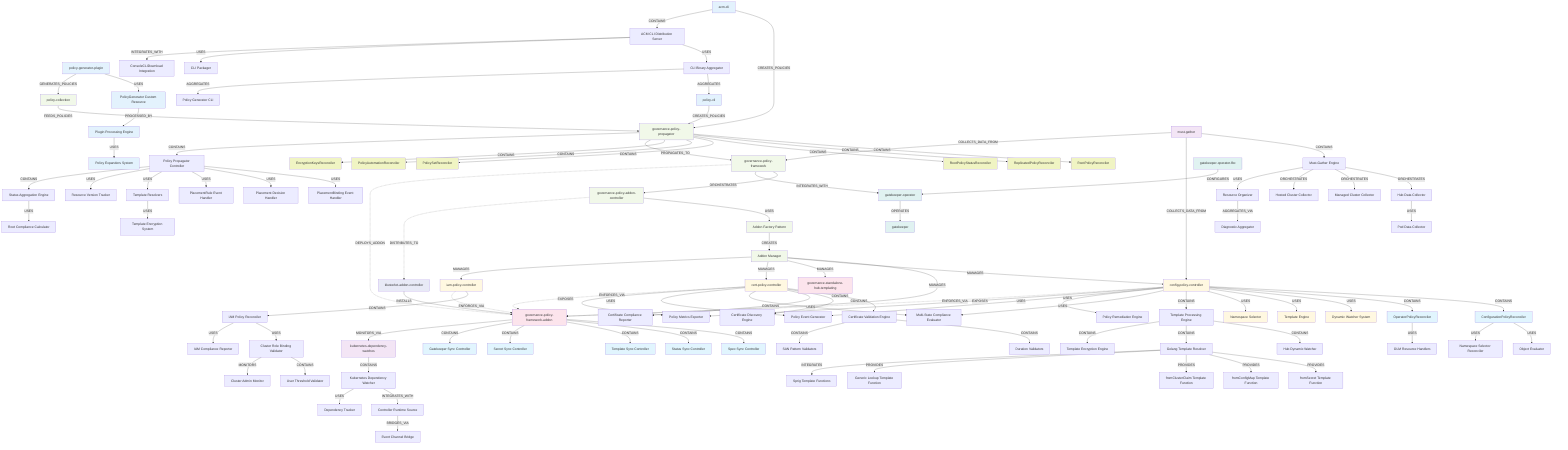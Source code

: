 graph TB
    %% RHACM Governance, Risk & Compliance - Real Components Only
    
    %% Policy Creation & Management Tools
    POLICY_GEN[policy-generator-plugin]
    POLICY_CLI[policy-cli]
    ACM_CLI[acm-cli]
    POLICY_COLLECTION[policy-collection]
    
    %% Enhanced ACM CLI Distribution System
    CLI_DISTRIBUTION_SERVER[ACM CLI Distribution Server]
    CLI_BINARY_AGGREGATOR[CLI Binary Aggregator]
    CLI_PACKAGER[CLI Packager]
    POLICY_GENERATOR_CLI[Policy Generator CLI]
    CONSOLE_CLI_DOWNLOAD[ConsoleCLIDownload Integration]
    
    %% Hub Policy Controllers
    GOV_POLICY_PROP[governance-policy-propagator]
    GOV_POLICY_FRAMEWORK[governance-policy-framework]
    GOV_POLICY_ADDON_CTRL[governance-policy-addon-controller]
    
    %% Policy Type Controllers
    CONFIG_POLICY_CTRL[config-policy-controller]
    CERT_POLICY_CTRL[cert-policy-controller]
    IAM_POLICY_CTRL[iam-policy-controller]
    
    %% Enhanced Policy-Generator Components
    POLICY_GENERATOR_CR[PolicyGenerator Custom Resource]
    PLUGIN_PROCESSING_ENGINE[Plugin Processing Engine]
    POLICY_EXPANDERS[Policy Expanders System]
    
    %% Enhanced Governance-Policy-Propagator Controllers
    ROOT_POLICY_RECONCILER[RootPolicyReconciler]
    REPLICATED_POLICY_RECONCILER[ReplicatedPolicyReconciler]
    ROOT_POLICY_STATUS_RECONCILER[RootPolicyStatusReconciler]
    POLICY_SET_RECONCILER[PolicySetReconciler]
    POLICY_AUTOMATION_RECONCILER[PolicyAutomationReconciler]
    ENCRYPTION_KEYS_RECONCILER[EncryptionKeysReconciler]
    
    %% Enhanced Addon Controller Components
    ADDON_FACTORY[Addon Factory Pattern]
    ADDON_MANAGER[Addon Manager]
    GOV_STANDALONE_HUB_TEMPLATING[governance-standalone-hub-templating]
    
    %% Enhanced Framework Addon Controllers
    SPEC_SYNC_CTRL[Spec Sync Controller]
    STATUS_SYNC_CTRL[Status Sync Controller]
    TEMPLATE_SYNC_CTRL[Template Sync Controller]
    SECRET_SYNC_CTRL[Secret Sync Controller]
    GATEKEEPER_SYNC_CTRL[Gatekeeper Sync Controller]
    
    %% Enhanced Config-Policy-Controller Components
    CONFIGURATION_POLICY_RECONCILER[ConfigurationPolicyReconciler]
    OPERATOR_POLICY_RECONCILER[OperatorPolicyReconciler]
    DYNAMIC_WATCHER[Dynamic Watcher System]
    TEMPLATE_ENGINE[Template Engine]
    NAMESPACE_SELECTOR[Namespace Selector]
    
    %% Advanced Template Processing Engine
    TEMPLATE_PROCESSING_ENGINE[Template Processing Engine]
    HUB_DYNAMIC_WATCHER[Hub Dynamic Watcher]
    GOLANG_TEMPLATE_RESOLVER[Golang Template Resolver]
    TEMPLATE_ENCRYPTION_ENGINE[Template Encryption Engine]
    OBJECT_EVALUATOR[Object Evaluator]
    NAMESPACE_SELECTOR_RECONCILER[Namespace Selector Reconciler]
    OLM_HANDLERS[OLM Resource Handlers]
    
    %% Template Functions Suite
    FROM_SECRET_FUNC[fromSecret Template Function]
    FROM_CONFIGMAP_FUNC[fromConfigMap Template Function]
    FROM_CLUSTERCLAIM_FUNC[fromClusterClaim Template Function]
    LOOKUP_FUNC[Generic Lookup Template Function]
    SPRIG_FUNCTIONS[Sprig Template Functions]
    
    %% Enhanced Certificate Policy Controller Components
    CERT_VALIDATION_ENGINE[Certificate Validation Engine]
    DURATION_VALIDATORS[Duration Validators]
    SAN_PATTERN_VALIDATORS[SAN Pattern Validators]
    CERT_DISCOVERY_ENGINE[Certificate Discovery Engine]
    CERT_COMPLIANCE_REPORTER[Certificate Compliance Reporter]
    
    %% Policy Compliance & Remediation Engines
    COMPLIANCE_EVALUATOR[Multi-State Compliance Evaluator]
    REMEDIATION_ENGINE[Policy Remediation Engine]
    EVENT_GENERATOR[Policy Event Generator]
    METRICS_EXPORTER[Policy Metrics Exporter]
    
    %% Enhanced Policy Propagator Components
    POLICY_PROPAGATOR_CTRL[Policy Propagator Controller]
    PLACEMENT_BINDING_HANDLER[PlacementBinding Event Handler]
    PLACEMENT_DECISION_HANDLER[Placement Decision Handler]
    PLACEMENT_RULE_HANDLER[PlacementRule Event Handler]
    TEMPLATE_RESOLVERS[Template Resolvers]
    RESOURCE_VERSION_TRACKER[Resource Version Tracker]
    STATUS_AGGREGATION_ENGINE[Status Aggregation Engine]
    ROOT_COMPLIANCE_CALCULATOR[Root Compliance Calculator]
    ENCRYPTION_SYSTEM[Template Encryption System]
    
    %% IAM Policy Controller Internals
    IAM_POLICY_RECONCILER[IAM Policy Reconciler]
    CLUSTER_ROLE_BINDING_VALIDATOR[Cluster Role Binding Validator]
    IAM_COMPLIANCE_REPORTER[IAM Compliance Reporter]
    USER_THRESHOLD_VALIDATOR[User Threshold Validator]
    CLUSTER_ADMIN_MONITOR[Cluster Admin Monitor]
    
    %% Kubernetes Dependency Watching System
    DEPENDENCY_WATCHER[Kubernetes Dependency Watcher]
    CONTROLLER_RUNTIME_SOURCE[Controller Runtime Source]
    DEPENDENCY_TRACKER[Dependency Tracker]
    EVENT_CHANNEL_BRIDGE[Event Channel Bridge]
    
    %% Must-Gather Diagnostic System
    MUST_GATHER_ENGINE[Must-Gather Engine]
    HUB_DATA_COLLECTOR[Hub Data Collector]
    MANAGED_CLUSTER_COLLECTOR[Managed Cluster Collector]
    HOSTED_CLUSTER_COLLECTOR[Hosted Cluster Collector]
    POD_DATA_COLLECTOR[Pod Data Collector]
    RESOURCE_ORGANIZER[Resource Organizer]
    DIAGNOSTIC_AGGREGATOR[Diagnostic Aggregator]
    
    %% OPA Gatekeeper Components
    GATEKEEPER[gatekeeper]
    GATEKEEPER_OP[gatekeeper-operator]
    GATEKEEPER_FBC[gatekeeper-operator-fbc]
    
    %% Spoke Components
    KLUSTERLET_ADDON_CTRL[klusterlet-addon-controller]
    GOV_POLICY_FRAMEWORK_ADDON[governance-policy-framework-addon]
    
    %% Infrastructure
    K8S_DEPENDENCY_WATCHES[kubernetes-dependency-watches]
    MUST_GATHER[must-gather]
    
    %% Enhanced Policy Creation & Management Flow
    POLICY_CLI -->|CREATES_POLICIES| GOV_POLICY_PROP
    ACM_CLI -->|CREATES_POLICIES| GOV_POLICY_PROP
    POLICY_GEN -->|USES| POLICY_GENERATOR_CR
    POLICY_GENERATOR_CR -->|PROCESSED_BY| PLUGIN_PROCESSING_ENGINE
    PLUGIN_PROCESSING_ENGINE -->|USES| POLICY_EXPANDERS
    POLICY_GEN -->|GENERATES_POLICIES| POLICY_COLLECTION
    POLICY_COLLECTION -->|FEEDS_POLICIES| GOV_POLICY_PROP
    
    %% Enhanced Governance-Policy-Propagator Internal Architecture
    GOV_POLICY_PROP -->|CONTAINS| ROOT_POLICY_RECONCILER
    GOV_POLICY_PROP -->|CONTAINS| REPLICATED_POLICY_RECONCILER
    GOV_POLICY_PROP -->|CONTAINS| ROOT_POLICY_STATUS_RECONCILER
    GOV_POLICY_PROP -->|CONTAINS| POLICY_SET_RECONCILER
    GOV_POLICY_PROP -->|CONTAINS| POLICY_AUTOMATION_RECONCILER
    GOV_POLICY_PROP -->|CONTAINS| ENCRYPTION_KEYS_RECONCILER
    
    %% Enhanced Hub Policy Framework
    GOV_POLICY_PROP -->|PROPAGATES_TO| GOV_POLICY_FRAMEWORK
    GOV_POLICY_FRAMEWORK -->|ORCHESTRATES| GOV_POLICY_ADDON_CTRL
    
    %% Enhanced Addon Controller Architecture
    GOV_POLICY_ADDON_CTRL -->|USES| ADDON_FACTORY
    ADDON_FACTORY -->|CREATES| ADDON_MANAGER
    ADDON_MANAGER -->|MANAGES| GOV_POLICY_FRAMEWORK_ADDON
    ADDON_MANAGER -->|MANAGES| CONFIG_POLICY_CTRL
    ADDON_MANAGER -->|MANAGES| GOV_STANDALONE_HUB_TEMPLATING
    ADDON_MANAGER -->|MANAGES| CERT_POLICY_CTRL
    ADDON_MANAGER -->|MANAGES| IAM_POLICY_CTRL
    
    %% Enhanced Framework Addon Internal Controllers
    GOV_POLICY_FRAMEWORK_ADDON -->|CONTAINS| SPEC_SYNC_CTRL
    GOV_POLICY_FRAMEWORK_ADDON -->|CONTAINS| STATUS_SYNC_CTRL
    GOV_POLICY_FRAMEWORK_ADDON -->|CONTAINS| TEMPLATE_SYNC_CTRL
    GOV_POLICY_FRAMEWORK_ADDON -->|CONTAINS| SECRET_SYNC_CTRL
    GOV_POLICY_FRAMEWORK_ADDON -->|CONTAINS| GATEKEEPER_SYNC_CTRL
    
    %% Enhanced Config-Policy-Controller Internal Architecture
    CONFIG_POLICY_CTRL -->|CONTAINS| CONFIGURATION_POLICY_RECONCILER
    CONFIG_POLICY_CTRL -->|CONTAINS| OPERATOR_POLICY_RECONCILER
    CONFIG_POLICY_CTRL -->|USES| DYNAMIC_WATCHER
    CONFIG_POLICY_CTRL -->|USES| TEMPLATE_ENGINE
    CONFIG_POLICY_CTRL -->|USES| NAMESPACE_SELECTOR
    
    %% Enhanced Template Processing Architecture
    CONFIG_POLICY_CTRL -->|CONTAINS| TEMPLATE_PROCESSING_ENGINE
    TEMPLATE_PROCESSING_ENGINE -->|CONTAINS| HUB_DYNAMIC_WATCHER
    TEMPLATE_PROCESSING_ENGINE -->|CONTAINS| GOLANG_TEMPLATE_RESOLVER
    TEMPLATE_PROCESSING_ENGINE -->|CONTAINS| TEMPLATE_ENCRYPTION_ENGINE
    CONFIGURATION_POLICY_RECONCILER -->|USES| OBJECT_EVALUATOR
    CONFIGURATION_POLICY_RECONCILER -->|USES| NAMESPACE_SELECTOR_RECONCILER
    OPERATOR_POLICY_RECONCILER -->|USES| OLM_HANDLERS
    
    %% Template Functions Integration
    GOLANG_TEMPLATE_RESOLVER -->|PROVIDES| FROM_SECRET_FUNC
    GOLANG_TEMPLATE_RESOLVER -->|PROVIDES| FROM_CONFIGMAP_FUNC
    GOLANG_TEMPLATE_RESOLVER -->|PROVIDES| FROM_CLUSTERCLAIM_FUNC
    GOLANG_TEMPLATE_RESOLVER -->|PROVIDES| LOOKUP_FUNC
    GOLANG_TEMPLATE_RESOLVER -->|INTEGRATES| SPRIG_FUNCTIONS
    
    %% Enhanced Certificate Policy Controller Architecture
    CERT_POLICY_CTRL -->|CONTAINS| CERT_VALIDATION_ENGINE
    CERT_VALIDATION_ENGINE -->|CONTAINS| DURATION_VALIDATORS
    CERT_VALIDATION_ENGINE -->|CONTAINS| SAN_PATTERN_VALIDATORS
    CERT_POLICY_CTRL -->|CONTAINS| CERT_DISCOVERY_ENGINE
    CERT_POLICY_CTRL -->|CONTAINS| CERT_COMPLIANCE_REPORTER
    
    %% Policy Compliance & Remediation Integration
    CONFIG_POLICY_CTRL -->|USES| COMPLIANCE_EVALUATOR
    CONFIG_POLICY_CTRL -->|USES| REMEDIATION_ENGINE
    CONFIG_POLICY_CTRL -->|USES| EVENT_GENERATOR
    CONFIG_POLICY_CTRL -->|EXPOSES| METRICS_EXPORTER
    CERT_POLICY_CTRL -->|USES| COMPLIANCE_EVALUATOR
    CERT_POLICY_CTRL -->|USES| EVENT_GENERATOR
    CERT_POLICY_CTRL -->|EXPOSES| METRICS_EXPORTER
    
    %% ACM CLI Distribution Architecture
    ACM_CLI -->|CONTAINS| CLI_DISTRIBUTION_SERVER
    CLI_DISTRIBUTION_SERVER -->|USES| CLI_BINARY_AGGREGATOR
    CLI_DISTRIBUTION_SERVER -->|USES| CLI_PACKAGER
    CLI_BINARY_AGGREGATOR -->|AGGREGATES| POLICY_CLI
    CLI_BINARY_AGGREGATOR -->|AGGREGATES| POLICY_GENERATOR_CLI
    CLI_DISTRIBUTION_SERVER -->|INTEGRATES_WITH| CONSOLE_CLI_DOWNLOAD
    
    %% Enhanced Policy Propagator Architecture
    GOV_POLICY_PROP -->|CONTAINS| POLICY_PROPAGATOR_CTRL
    POLICY_PROPAGATOR_CTRL -->|USES| PLACEMENT_BINDING_HANDLER
    POLICY_PROPAGATOR_CTRL -->|USES| PLACEMENT_DECISION_HANDLER
    POLICY_PROPAGATOR_CTRL -->|USES| PLACEMENT_RULE_HANDLER
    POLICY_PROPAGATOR_CTRL -->|USES| TEMPLATE_RESOLVERS
    POLICY_PROPAGATOR_CTRL -->|USES| RESOURCE_VERSION_TRACKER
    POLICY_PROPAGATOR_CTRL -->|CONTAINS| STATUS_AGGREGATION_ENGINE
    STATUS_AGGREGATION_ENGINE -->|USES| ROOT_COMPLIANCE_CALCULATOR
    TEMPLATE_RESOLVERS -->|USES| ENCRYPTION_SYSTEM
    
    %% IAM Policy Controller Architecture
    IAM_POLICY_CTRL -->|CONTAINS| IAM_POLICY_RECONCILER
    IAM_POLICY_RECONCILER -->|USES| CLUSTER_ROLE_BINDING_VALIDATOR
    IAM_POLICY_RECONCILER -->|USES| IAM_COMPLIANCE_REPORTER
    CLUSTER_ROLE_BINDING_VALIDATOR -->|CONTAINS| USER_THRESHOLD_VALIDATOR
    CLUSTER_ROLE_BINDING_VALIDATOR -->|MONITORS| CLUSTER_ADMIN_MONITOR
    
    %% Kubernetes Dependency Watching Integration
    K8S_DEPENDENCY_WATCHES -->|CONTAINS| DEPENDENCY_WATCHER
    DEPENDENCY_WATCHER -->|INTEGRATES_WITH| CONTROLLER_RUNTIME_SOURCE
    DEPENDENCY_WATCHER -->|USES| DEPENDENCY_TRACKER
    CONTROLLER_RUNTIME_SOURCE -->|BRIDGES_VIA| EVENT_CHANNEL_BRIDGE
    
    %% Must-Gather Diagnostic Architecture
    MUST_GATHER -->|CONTAINS| MUST_GATHER_ENGINE
    MUST_GATHER_ENGINE -->|ORCHESTRATES| HUB_DATA_COLLECTOR
    MUST_GATHER_ENGINE -->|ORCHESTRATES| MANAGED_CLUSTER_COLLECTOR
    MUST_GATHER_ENGINE -->|ORCHESTRATES| HOSTED_CLUSTER_COLLECTOR
    HUB_DATA_COLLECTOR -->|USES| POD_DATA_COLLECTOR
    MUST_GATHER_ENGINE -->|USES| RESOURCE_ORGANIZER
    RESOURCE_ORGANIZER -->|AGGREGATES_VIA| DIAGNOSTIC_AGGREGATOR
    
    %% Gatekeeper Integration
    GOV_POLICY_FRAMEWORK -->|INTEGRATES_WITH| GATEKEEPER_OP
    GATEKEEPER_FBC -->|CONFIGURES| GATEKEEPER_OP
    GATEKEEPER_OP -->|OPERATES| GATEKEEPER
    
    %% Hub to Spoke Policy Distribution
    GOV_POLICY_ADDON_CTRL -.->|DISTRIBUTES_TO| KLUSTERLET_ADDON_CTRL
    GOV_POLICY_FRAMEWORK -.->|DEPLOYS_ADDON| GOV_POLICY_FRAMEWORK_ADDON
    CONFIG_POLICY_CTRL -.->|ENFORCES_VIA| GOV_POLICY_FRAMEWORK_ADDON
    CERT_POLICY_CTRL -.->|ENFORCES_VIA| GOV_POLICY_FRAMEWORK_ADDON
    IAM_POLICY_CTRL -.->|ENFORCES_VIA| GOV_POLICY_FRAMEWORK_ADDON
    
    %% Spoke Policy Enforcement
    KLUSTERLET_ADDON_CTRL -->|INSTALLS| GOV_POLICY_FRAMEWORK_ADDON
    GOV_POLICY_FRAMEWORK_ADDON -->|MONITORS_VIA| K8S_DEPENDENCY_WATCHES
    
    %% Support Tools
    MUST_GATHER -->|COLLECTS_DATA_FROM| CONFIG_POLICY_CTRL
    MUST_GATHER -->|COLLECTS_DATA_FROM| GOV_POLICY_FRAMEWORK
    
    %% Enhanced Styling
    classDef creation fill:#e3f2fd
    classDef management fill:#f1f8e9
    classDef enforcement fill:#fff8e1
    classDef observability fill:#fce4ec
    classDef support fill:#f3e5f5
    classDef spoke fill:#e8eaf6
    classDef gatekeeper fill:#e0f2f1
    classDef controllers fill:#e1f5fe
    classDef reconcilers fill:#f0f4c3
    classDef addons fill:#fce4ec
    
    %% Creation Components
    class POLICY_GEN,POLICY_CLI,ACM_CLI,POLICY_GENERATOR_CR,PLUGIN_PROCESSING_ENGINE,POLICY_EXPANDERS creation
    class CLI_DISTRIBUTION_SERVER,CLI_BINARY_AGGREGATOR,CLI_PACKAGER,POLICY_GENERATOR_CLI,CONSOLE_CLI_DOWNLOAD cli_distribution
    
    %% Management Components  
    class GOV_POLICY_PROP,GOV_POLICY_FRAMEWORK,GOV_POLICY_ADDON_CTRL,POLICY_COLLECTION,ADDON_FACTORY,ADDON_MANAGER management
    
    %% Enhanced Reconcilers
    class ROOT_POLICY_RECONCILER,REPLICATED_POLICY_RECONCILER,ROOT_POLICY_STATUS_RECONCILER,POLICY_SET_RECONCILER,POLICY_AUTOMATION_RECONCILER,ENCRYPTION_KEYS_RECONCILER reconcilers
    
    %% Enhanced Controllers
    class SPEC_SYNC_CTRL,STATUS_SYNC_CTRL,TEMPLATE_SYNC_CTRL,SECRET_SYNC_CTRL,GATEKEEPER_SYNC_CTRL controllers
    class CONFIGURATION_POLICY_RECONCILER,OPERATOR_POLICY_RECONCILER controllers
    
    %% Enhanced Enforcement
    class CONFIG_POLICY_CTRL,CERT_POLICY_CTRL,IAM_POLICY_CTRL,DYNAMIC_WATCHER,TEMPLATE_ENGINE,NAMESPACE_SELECTOR enforcement
    class TEMPLATE_PROCESSING_ENGINE,HUB_DYNAMIC_WATCHER,GOLANG_TEMPLATE_RESOLVER,TEMPLATE_ENCRYPTION_ENGINE template_processing
    class OBJECT_EVALUATOR,NAMESPACE_SELECTOR_RECONCILER,OLM_HANDLERS,COMPLIANCE_EVALUATOR,REMEDIATION_ENGINE enforcement_engines
    class FROM_SECRET_FUNC,FROM_CONFIGMAP_FUNC,FROM_CLUSTERCLAIM_FUNC,LOOKUP_FUNC,SPRIG_FUNCTIONS template_functions
    class CERT_VALIDATION_ENGINE,DURATION_VALIDATORS,SAN_PATTERN_VALIDATORS,CERT_DISCOVERY_ENGINE,CERT_COMPLIANCE_REPORTER certificate_validation
    class EVENT_GENERATOR,METRICS_EXPORTER observability_engines
    class POLICY_PROPAGATOR_CTRL,PLACEMENT_BINDING_HANDLER,PLACEMENT_DECISION_HANDLER,PLACEMENT_RULE_HANDLER policy_propagation
    class TEMPLATE_RESOLVERS,RESOURCE_VERSION_TRACKER,STATUS_AGGREGATION_ENGINE,ROOT_COMPLIANCE_CALCULATOR,ENCRYPTION_SYSTEM propagator_internals
    class IAM_POLICY_RECONCILER,CLUSTER_ROLE_BINDING_VALIDATOR,IAM_COMPLIANCE_REPORTER,USER_THRESHOLD_VALIDATOR,CLUSTER_ADMIN_MONITOR iam_controllers
    class DEPENDENCY_WATCHER,CONTROLLER_RUNTIME_SOURCE,DEPENDENCY_TRACKER,EVENT_CHANNEL_BRIDGE dependency_watching
    class MUST_GATHER_ENGINE,HUB_DATA_COLLECTOR,MANAGED_CLUSTER_COLLECTOR,HOSTED_CLUSTER_COLLECTOR,POD_DATA_COLLECTOR,RESOURCE_ORGANIZER,DIAGNOSTIC_AGGREGATOR diagnostics
    
    %% Enhanced Addons
    class GOV_POLICY_FRAMEWORK_ADDON,GOV_STANDALONE_HUB_TEMPLATING addons
    
    %% Support & Infrastructure
    class MUST_GATHER,K8S_DEPENDENCY_WATCHES support
    class KLUSTERLET_ADDON_CTRL spoke
    class GATEKEEPER,GATEKEEPER_OP,GATEKEEPER_FBC gatekeeper